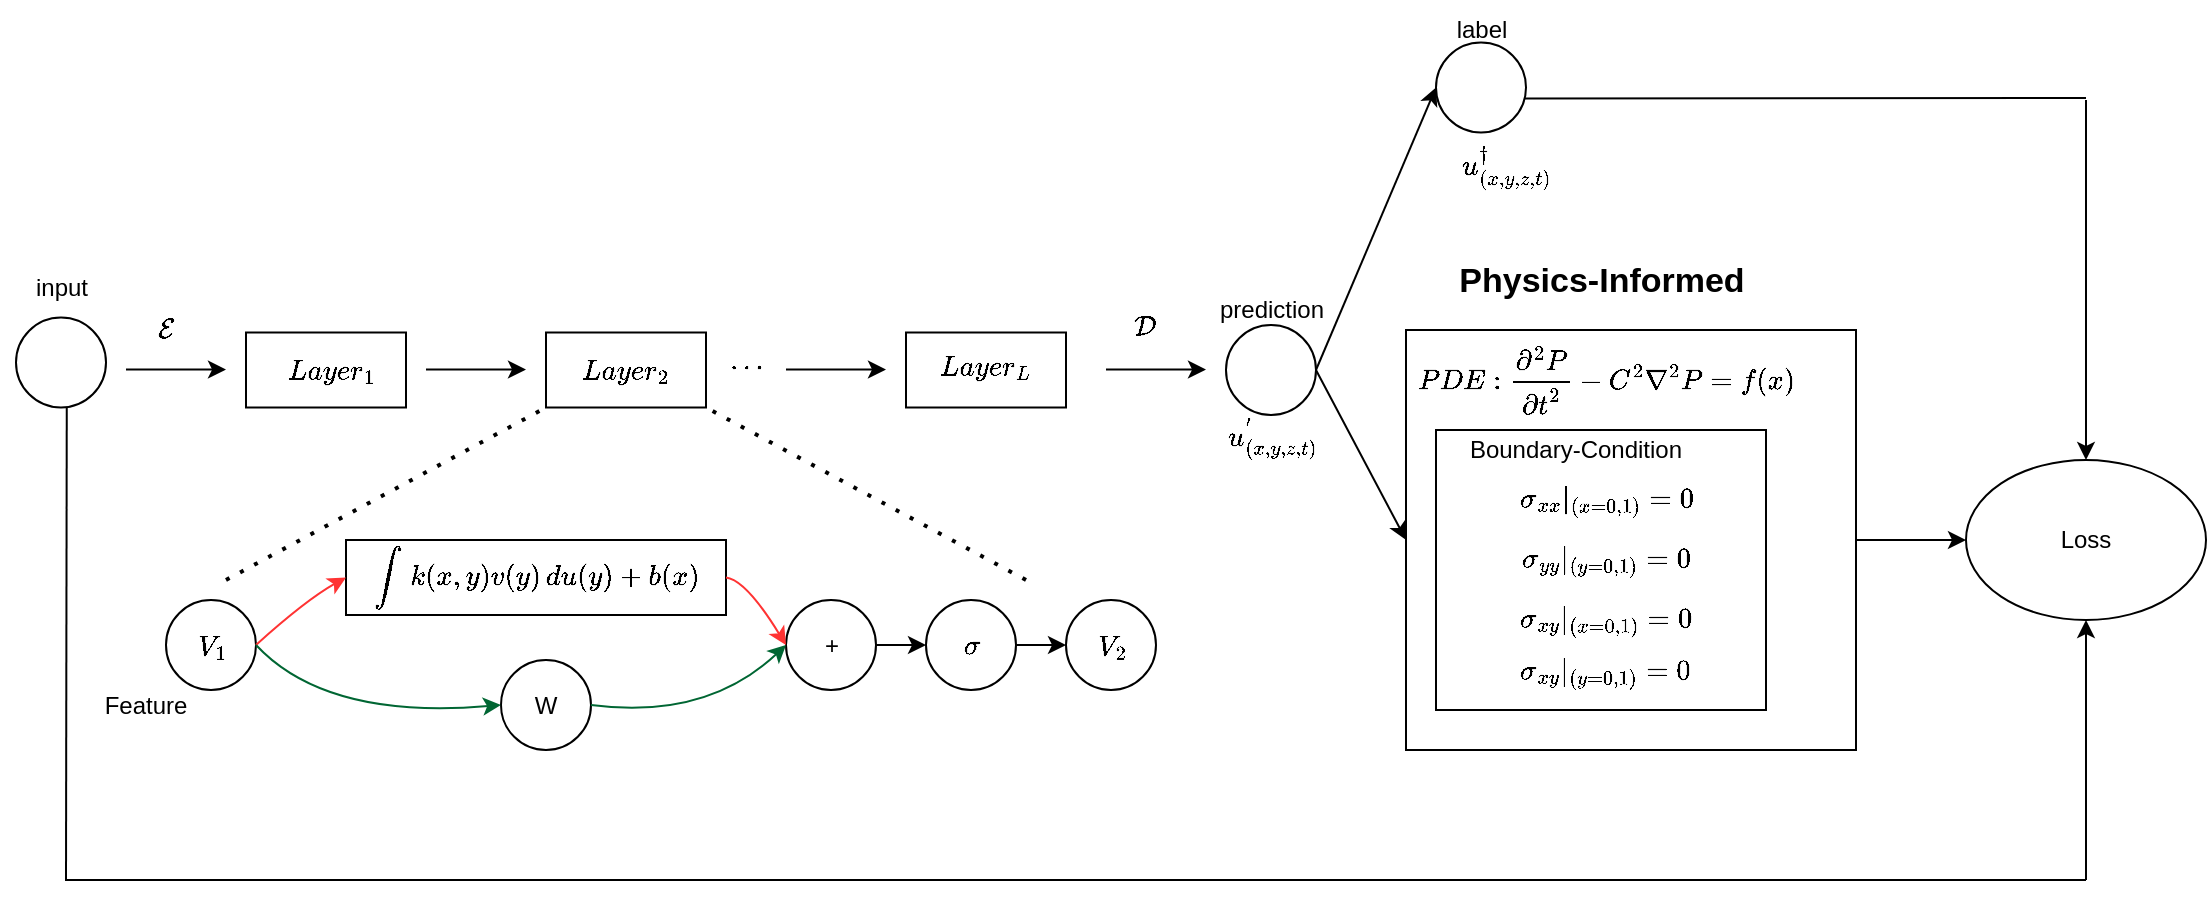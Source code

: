 <mxfile version="20.6.0" type="github">
  <diagram id="vNaFavaUtkI6E_ZRZSPJ" name="第 1 页">
    <mxGraphModel dx="-171" dy="781" grid="1" gridSize="10" guides="1" tooltips="1" connect="1" arrows="1" fold="1" page="1" pageScale="1" pageWidth="827" pageHeight="1169" math="1" shadow="0">
      <root>
        <mxCell id="0" />
        <mxCell id="1" parent="0" />
        <mxCell id="5DeH8LEnFmFn5Sq5zkg7-81" value="" style="endArrow=classic;html=1;rounded=0;" edge="1" parent="1">
          <mxGeometry width="50" height="50" relative="1" as="geometry">
            <mxPoint x="2320" y="1094.8" as="sourcePoint" />
            <mxPoint x="2370" y="1094.8" as="targetPoint" />
          </mxGeometry>
        </mxCell>
        <mxCell id="5DeH8LEnFmFn5Sq5zkg7-82" value="$$\mathcal{E}$$" style="text;html=1;strokeColor=none;fillColor=none;align=center;verticalAlign=middle;whiteSpace=wrap;rounded=0;" vertex="1" parent="1">
          <mxGeometry x="2310" y="1060" width="60" height="30" as="geometry" />
        </mxCell>
        <mxCell id="5DeH8LEnFmFn5Sq5zkg7-83" value="" style="endArrow=classic;html=1;rounded=0;" edge="1" parent="1">
          <mxGeometry width="50" height="50" relative="1" as="geometry">
            <mxPoint x="2810" y="1094.8" as="sourcePoint" />
            <mxPoint x="2860" y="1094.8" as="targetPoint" />
          </mxGeometry>
        </mxCell>
        <mxCell id="5DeH8LEnFmFn5Sq5zkg7-84" value="$$\mathcal{D}$$" style="text;html=1;strokeColor=none;fillColor=none;align=center;verticalAlign=middle;whiteSpace=wrap;rounded=0;" vertex="1" parent="1">
          <mxGeometry x="2800" y="1060" width="60" height="25" as="geometry" />
        </mxCell>
        <mxCell id="5DeH8LEnFmFn5Sq5zkg7-85" value="" style="rounded=0;whiteSpace=wrap;html=1;" vertex="1" parent="1">
          <mxGeometry x="2380" y="1076.25" width="80" height="37.5" as="geometry" />
        </mxCell>
        <mxCell id="5DeH8LEnFmFn5Sq5zkg7-86" value="$$ \mathcal{u}_{(x,y,z,t)}^{&#39;} $$" style="text;html=1;strokeColor=none;fillColor=none;align=center;verticalAlign=middle;whiteSpace=wrap;rounded=0;" vertex="1" parent="1">
          <mxGeometry x="2862.5" y="1113.75" width="60" height="30" as="geometry" />
        </mxCell>
        <mxCell id="5DeH8LEnFmFn5Sq5zkg7-87" value="" style="rounded=0;whiteSpace=wrap;html=1;" vertex="1" parent="1">
          <mxGeometry x="2530" y="1076.25" width="80" height="37.5" as="geometry" />
        </mxCell>
        <mxCell id="5DeH8LEnFmFn5Sq5zkg7-88" value="" style="endArrow=classic;html=1;rounded=0;" edge="1" parent="1">
          <mxGeometry width="50" height="50" relative="1" as="geometry">
            <mxPoint x="2470" y="1094.76" as="sourcePoint" />
            <mxPoint x="2520" y="1094.76" as="targetPoint" />
          </mxGeometry>
        </mxCell>
        <mxCell id="5DeH8LEnFmFn5Sq5zkg7-89" value="" style="rounded=0;whiteSpace=wrap;html=1;" vertex="1" parent="1">
          <mxGeometry x="2710" y="1076.25" width="80" height="37.5" as="geometry" />
        </mxCell>
        <mxCell id="5DeH8LEnFmFn5Sq5zkg7-90" value="" style="endArrow=classic;html=1;rounded=0;" edge="1" parent="1">
          <mxGeometry width="50" height="50" relative="1" as="geometry">
            <mxPoint x="2650" y="1094.76" as="sourcePoint" />
            <mxPoint x="2700" y="1094.76" as="targetPoint" />
          </mxGeometry>
        </mxCell>
        <mxCell id="5DeH8LEnFmFn5Sq5zkg7-91" value="$$\cdots$$" style="text;html=1;strokeColor=none;fillColor=none;align=center;verticalAlign=middle;whiteSpace=wrap;rounded=0;" vertex="1" parent="1">
          <mxGeometry x="2600" y="1080" width="60" height="25" as="geometry" />
        </mxCell>
        <mxCell id="5DeH8LEnFmFn5Sq5zkg7-92" value="" style="endArrow=none;dashed=1;html=1;dashPattern=1 3;strokeWidth=2;rounded=0;" edge="1" parent="1">
          <mxGeometry width="50" height="50" relative="1" as="geometry">
            <mxPoint x="2370" y="1200" as="sourcePoint" />
            <mxPoint x="2530" y="1113.75" as="targetPoint" />
          </mxGeometry>
        </mxCell>
        <mxCell id="5DeH8LEnFmFn5Sq5zkg7-93" value="" style="endArrow=none;dashed=1;html=1;dashPattern=1 3;strokeWidth=2;rounded=0;" edge="1" parent="1">
          <mxGeometry width="50" height="50" relative="1" as="geometry">
            <mxPoint x="2770" y="1200" as="sourcePoint" />
            <mxPoint x="2610" y="1113.75" as="targetPoint" />
          </mxGeometry>
        </mxCell>
        <mxCell id="5DeH8LEnFmFn5Sq5zkg7-94" value="" style="ellipse;whiteSpace=wrap;html=1;aspect=fixed;fillColor=none;" vertex="1" parent="1">
          <mxGeometry x="2870" y="1072.5" width="45" height="45" as="geometry" />
        </mxCell>
        <mxCell id="5DeH8LEnFmFn5Sq5zkg7-95" value="" style="ellipse;whiteSpace=wrap;html=1;aspect=fixed;" vertex="1" parent="1">
          <mxGeometry x="2265" y="1068.75" width="45" height="45" as="geometry" />
        </mxCell>
        <mxCell id="5DeH8LEnFmFn5Sq5zkg7-96" value="$$V_{1}$$" style="text;html=1;strokeColor=none;fillColor=none;align=center;verticalAlign=middle;whiteSpace=wrap;rounded=0;" vertex="1" parent="1">
          <mxGeometry x="2332.5" y="1217.5" width="60" height="30" as="geometry" />
        </mxCell>
        <mxCell id="5DeH8LEnFmFn5Sq5zkg7-97" value="" style="ellipse;whiteSpace=wrap;html=1;aspect=fixed;fillColor=none;" vertex="1" parent="1">
          <mxGeometry x="2340" y="1210" width="45" height="45" as="geometry" />
        </mxCell>
        <mxCell id="5DeH8LEnFmFn5Sq5zkg7-98" value="Feature" style="text;html=1;strokeColor=none;fillColor=none;align=center;verticalAlign=middle;whiteSpace=wrap;rounded=0;" vertex="1" parent="1">
          <mxGeometry x="2300" y="1247.5" width="60" height="30" as="geometry" />
        </mxCell>
        <mxCell id="5DeH8LEnFmFn5Sq5zkg7-99" value="" style="rounded=0;whiteSpace=wrap;html=1;" vertex="1" parent="1">
          <mxGeometry x="2430" y="1180" width="190" height="37.5" as="geometry" />
        </mxCell>
        <mxCell id="5DeH8LEnFmFn5Sq5zkg7-100" value="" style="ellipse;whiteSpace=wrap;html=1;aspect=fixed;" vertex="1" parent="1">
          <mxGeometry x="2507.5" y="1240" width="45" height="45" as="geometry" />
        </mxCell>
        <mxCell id="5DeH8LEnFmFn5Sq5zkg7-101" value="" style="ellipse;whiteSpace=wrap;html=1;aspect=fixed;" vertex="1" parent="1">
          <mxGeometry x="2650" y="1210" width="45" height="45" as="geometry" />
        </mxCell>
        <mxCell id="5DeH8LEnFmFn5Sq5zkg7-102" value="W" style="text;html=1;strokeColor=none;fillColor=none;align=center;verticalAlign=middle;whiteSpace=wrap;rounded=0;" vertex="1" parent="1">
          <mxGeometry x="2500" y="1247.5" width="60" height="30" as="geometry" />
        </mxCell>
        <mxCell id="5DeH8LEnFmFn5Sq5zkg7-103" value="" style="ellipse;whiteSpace=wrap;html=1;aspect=fixed;" vertex="1" parent="1">
          <mxGeometry x="2720" y="1210" width="45" height="45" as="geometry" />
        </mxCell>
        <mxCell id="5DeH8LEnFmFn5Sq5zkg7-104" value="" style="ellipse;whiteSpace=wrap;html=1;aspect=fixed;" vertex="1" parent="1">
          <mxGeometry x="2790" y="1210" width="45" height="45" as="geometry" />
        </mxCell>
        <mxCell id="5DeH8LEnFmFn5Sq5zkg7-105" value="$$Layer_{1}$$" style="text;html=1;strokeColor=none;fillColor=none;align=center;verticalAlign=middle;whiteSpace=wrap;rounded=0;" vertex="1" parent="1">
          <mxGeometry x="2392.5" y="1080" width="60" height="30" as="geometry" />
        </mxCell>
        <mxCell id="5DeH8LEnFmFn5Sq5zkg7-106" value="$$Layer_{2}$$" style="text;html=1;strokeColor=none;fillColor=none;align=center;verticalAlign=middle;whiteSpace=wrap;rounded=0;" vertex="1" parent="1">
          <mxGeometry x="2540" y="1080" width="60" height="30" as="geometry" />
        </mxCell>
        <mxCell id="5DeH8LEnFmFn5Sq5zkg7-107" value="$$Layer_{L}$$" style="text;html=1;strokeColor=none;fillColor=none;align=center;verticalAlign=middle;whiteSpace=wrap;rounded=0;" vertex="1" parent="1">
          <mxGeometry x="2720" y="1077.5" width="60" height="30" as="geometry" />
        </mxCell>
        <mxCell id="5DeH8LEnFmFn5Sq5zkg7-108" value="+" style="text;html=1;strokeColor=none;fillColor=none;align=center;verticalAlign=middle;whiteSpace=wrap;rounded=0;" vertex="1" parent="1">
          <mxGeometry x="2642.5" y="1217.5" width="60" height="30" as="geometry" />
        </mxCell>
        <mxCell id="5DeH8LEnFmFn5Sq5zkg7-109" value="$$\sigma$$" style="text;html=1;strokeColor=none;fillColor=none;align=center;verticalAlign=middle;whiteSpace=wrap;rounded=0;" vertex="1" parent="1">
          <mxGeometry x="2712.5" y="1217.5" width="60" height="30" as="geometry" />
        </mxCell>
        <mxCell id="5DeH8LEnFmFn5Sq5zkg7-110" value="$$V_{2}$$" style="text;html=1;strokeColor=none;fillColor=none;align=center;verticalAlign=middle;whiteSpace=wrap;rounded=0;" vertex="1" parent="1">
          <mxGeometry x="2782.5" y="1217.5" width="60" height="30" as="geometry" />
        </mxCell>
        <mxCell id="5DeH8LEnFmFn5Sq5zkg7-111" value="" style="curved=1;endArrow=classic;html=1;rounded=0;exitX=1;exitY=0.5;exitDx=0;exitDy=0;entryX=0;entryY=0.5;entryDx=0;entryDy=0;strokeColor=#FF3333;" edge="1" parent="1" source="5DeH8LEnFmFn5Sq5zkg7-97" target="5DeH8LEnFmFn5Sq5zkg7-99">
          <mxGeometry width="50" height="50" relative="1" as="geometry">
            <mxPoint x="2400" y="1217.5" as="sourcePoint" />
            <mxPoint x="2435" y="1167.5" as="targetPoint" />
            <Array as="points">
              <mxPoint x="2410" y="1210" />
            </Array>
          </mxGeometry>
        </mxCell>
        <mxCell id="5DeH8LEnFmFn5Sq5zkg7-112" value="" style="curved=1;endArrow=classic;html=1;rounded=0;exitX=1;exitY=0.5;exitDx=0;exitDy=0;entryX=0;entryY=0.5;entryDx=0;entryDy=0;strokeColor=#006633;" edge="1" parent="1" source="5DeH8LEnFmFn5Sq5zkg7-97" target="5DeH8LEnFmFn5Sq5zkg7-100">
          <mxGeometry width="50" height="50" relative="1" as="geometry">
            <mxPoint x="2395" y="1242.5" as="sourcePoint" />
            <mxPoint x="2480" y="1270" as="targetPoint" />
            <Array as="points">
              <mxPoint x="2420" y="1270" />
            </Array>
          </mxGeometry>
        </mxCell>
        <mxCell id="5DeH8LEnFmFn5Sq5zkg7-113" value="" style="curved=1;endArrow=classic;html=1;rounded=0;exitX=1;exitY=0.5;exitDx=0;exitDy=0;entryX=0;entryY=0.5;entryDx=0;entryDy=0;strokeColor=#006633;" edge="1" parent="1" source="5DeH8LEnFmFn5Sq5zkg7-100" target="5DeH8LEnFmFn5Sq5zkg7-101">
          <mxGeometry width="50" height="50" relative="1" as="geometry">
            <mxPoint x="2560" y="1260" as="sourcePoint" />
            <mxPoint x="2650" y="1270" as="targetPoint" />
            <Array as="points">
              <mxPoint x="2610" y="1270" />
            </Array>
          </mxGeometry>
        </mxCell>
        <mxCell id="5DeH8LEnFmFn5Sq5zkg7-114" value="" style="curved=1;endArrow=classic;html=1;rounded=0;exitX=1;exitY=0.5;exitDx=0;exitDy=0;entryX=0;entryY=0.5;entryDx=0;entryDy=0;strokeColor=#FF3333;" edge="1" parent="1" source="5DeH8LEnFmFn5Sq5zkg7-99" target="5DeH8LEnFmFn5Sq5zkg7-101">
          <mxGeometry width="50" height="50" relative="1" as="geometry">
            <mxPoint x="2630" y="1190" as="sourcePoint" />
            <mxPoint x="2727.5" y="1160" as="targetPoint" />
            <Array as="points">
              <mxPoint x="2630" y="1200" />
            </Array>
          </mxGeometry>
        </mxCell>
        <mxCell id="5DeH8LEnFmFn5Sq5zkg7-115" value="" style="endArrow=classic;html=1;rounded=0;exitX=1;exitY=0.5;exitDx=0;exitDy=0;entryX=0;entryY=0.5;entryDx=0;entryDy=0;" edge="1" parent="1" source="5DeH8LEnFmFn5Sq5zkg7-101" target="5DeH8LEnFmFn5Sq5zkg7-103">
          <mxGeometry width="50" height="50" relative="1" as="geometry">
            <mxPoint x="2660" y="1270" as="sourcePoint" />
            <mxPoint x="2700" y="1270" as="targetPoint" />
          </mxGeometry>
        </mxCell>
        <mxCell id="5DeH8LEnFmFn5Sq5zkg7-116" value="" style="endArrow=classic;html=1;rounded=0;exitX=1;exitY=0.5;exitDx=0;exitDy=0;entryX=0;entryY=0.5;entryDx=0;entryDy=0;" edge="1" parent="1" source="5DeH8LEnFmFn5Sq5zkg7-103" target="5DeH8LEnFmFn5Sq5zkg7-104">
          <mxGeometry width="50" height="50" relative="1" as="geometry">
            <mxPoint x="2705.0" y="1242.5" as="sourcePoint" />
            <mxPoint x="2730.0" y="1242.5" as="targetPoint" />
          </mxGeometry>
        </mxCell>
        <mxCell id="5DeH8LEnFmFn5Sq5zkg7-117" value="$$\int_{}^{} k(x,y)v(y)\,du(y)&amp;nbsp; +b(x)$$" style="text;html=1;strokeColor=none;fillColor=none;align=center;verticalAlign=middle;whiteSpace=wrap;rounded=0;" vertex="1" parent="1">
          <mxGeometry x="2438.75" y="1183.75" width="172.5" height="30" as="geometry" />
        </mxCell>
        <mxCell id="5DeH8LEnFmFn5Sq5zkg7-118" value="" style="endArrow=classic;html=1;rounded=0;exitX=1;exitY=0.5;exitDx=0;exitDy=0;entryX=0;entryY=0.5;entryDx=0;entryDy=0;" edge="1" parent="1" source="5DeH8LEnFmFn5Sq5zkg7-94" target="5DeH8LEnFmFn5Sq5zkg7-136">
          <mxGeometry width="50" height="50" relative="1" as="geometry">
            <mxPoint x="2970" y="1100" as="sourcePoint" />
            <mxPoint x="3020" y="1100" as="targetPoint" />
          </mxGeometry>
        </mxCell>
        <mxCell id="5DeH8LEnFmFn5Sq5zkg7-119" value="prediction" style="text;html=1;strokeColor=none;fillColor=none;align=center;verticalAlign=middle;whiteSpace=wrap;rounded=0;" vertex="1" parent="1">
          <mxGeometry x="2862.5" y="1050" width="60" height="30" as="geometry" />
        </mxCell>
        <mxCell id="5DeH8LEnFmFn5Sq5zkg7-120" value="input" style="text;html=1;strokeColor=none;fillColor=none;align=center;verticalAlign=middle;whiteSpace=wrap;rounded=0;" vertex="1" parent="1">
          <mxGeometry x="2257.5" y="1038.75" width="60" height="30" as="geometry" />
        </mxCell>
        <mxCell id="5DeH8LEnFmFn5Sq5zkg7-121" value="" style="ellipse;whiteSpace=wrap;html=1;fillColor=none;" vertex="1" parent="1">
          <mxGeometry x="3240" y="1140" width="120" height="80" as="geometry" />
        </mxCell>
        <mxCell id="5DeH8LEnFmFn5Sq5zkg7-122" value="Loss" style="text;html=1;strokeColor=none;fillColor=none;align=center;verticalAlign=middle;whiteSpace=wrap;rounded=0;" vertex="1" parent="1">
          <mxGeometry x="3270" y="1165" width="60" height="30" as="geometry" />
        </mxCell>
        <mxCell id="5DeH8LEnFmFn5Sq5zkg7-123" value="" style="endArrow=classic;html=1;rounded=0;exitX=1;exitY=0.5;exitDx=0;exitDy=0;entryX=0;entryY=0.5;entryDx=0;entryDy=0;" edge="1" parent="1" source="5DeH8LEnFmFn5Sq5zkg7-94" target="5DeH8LEnFmFn5Sq5zkg7-125">
          <mxGeometry width="50" height="50" relative="1" as="geometry">
            <mxPoint x="2950.0" y="1185" as="sourcePoint" />
            <mxPoint x="2970" y="1130" as="targetPoint" />
          </mxGeometry>
        </mxCell>
        <mxCell id="5DeH8LEnFmFn5Sq5zkg7-124" value="&lt;font style=&quot;font-size: 17px;&quot;&gt;&lt;b&gt;Physics-Informed&lt;/b&gt;&lt;/font&gt;" style="text;html=1;strokeColor=none;fillColor=none;align=center;verticalAlign=middle;whiteSpace=wrap;rounded=0;" vertex="1" parent="1">
          <mxGeometry x="2967.5" y="1026.25" width="180" height="50" as="geometry" />
        </mxCell>
        <mxCell id="5DeH8LEnFmFn5Sq5zkg7-125" value="" style="rounded=0;whiteSpace=wrap;html=1;fillColor=none;" vertex="1" parent="1">
          <mxGeometry x="2960" y="1075" width="225" height="210" as="geometry" />
        </mxCell>
        <mxCell id="5DeH8LEnFmFn5Sq5zkg7-126" value="$$PDE:\frac{{\partial&amp;nbsp;&lt;br&gt;}^2 P&amp;nbsp; }{{\partial t}^{2}} - C^2 {\nabla}^{2} P =f(x)$$" style="text;html=1;strokeColor=none;fillColor=none;align=center;verticalAlign=middle;whiteSpace=wrap;rounded=0;" vertex="1" parent="1">
          <mxGeometry x="2990" y="1085" width="140" height="30" as="geometry" />
        </mxCell>
        <mxCell id="5DeH8LEnFmFn5Sq5zkg7-127" value="$$\sigma_{xx}|_{(x=0,1)} =0$$" style="text;html=1;strokeColor=none;fillColor=none;align=center;verticalAlign=middle;whiteSpace=wrap;rounded=0;" vertex="1" parent="1">
          <mxGeometry x="2990" y="1145" width="140" height="30" as="geometry" />
        </mxCell>
        <mxCell id="5DeH8LEnFmFn5Sq5zkg7-128" value="$$\sigma_{xy}|_{(x=0,1)} =0$$" style="text;html=1;strokeColor=none;fillColor=none;align=center;verticalAlign=middle;whiteSpace=wrap;rounded=0;" vertex="1" parent="1">
          <mxGeometry x="2990" y="1205" width="140" height="30" as="geometry" />
        </mxCell>
        <mxCell id="5DeH8LEnFmFn5Sq5zkg7-129" value="$$\sigma_{yy}|_{(y=0,1)} =0$$" style="text;html=1;strokeColor=none;fillColor=none;align=center;verticalAlign=middle;whiteSpace=wrap;rounded=0;" vertex="1" parent="1">
          <mxGeometry x="2990" y="1175" width="140" height="30" as="geometry" />
        </mxCell>
        <mxCell id="5DeH8LEnFmFn5Sq5zkg7-130" value="$$\sigma_{xy}|_{(y=0,1)} =0$$" style="text;html=1;strokeColor=none;fillColor=none;align=center;verticalAlign=middle;whiteSpace=wrap;rounded=0;" vertex="1" parent="1">
          <mxGeometry x="2990" y="1231.25" width="140" height="30" as="geometry" />
        </mxCell>
        <mxCell id="5DeH8LEnFmFn5Sq5zkg7-131" value="" style="rounded=0;whiteSpace=wrap;html=1;fillColor=none;" vertex="1" parent="1">
          <mxGeometry x="2975" y="1125" width="165" height="140" as="geometry" />
        </mxCell>
        <mxCell id="5DeH8LEnFmFn5Sq5zkg7-132" value="Boundary-Condition" style="text;html=1;strokeColor=none;fillColor=none;align=center;verticalAlign=middle;whiteSpace=wrap;rounded=0;" vertex="1" parent="1">
          <mxGeometry x="2975" y="1125" width="140" height="20" as="geometry" />
        </mxCell>
        <mxCell id="5DeH8LEnFmFn5Sq5zkg7-133" value="" style="endArrow=classic;html=1;rounded=0;fontSize=17;exitX=1;exitY=0.5;exitDx=0;exitDy=0;entryX=0;entryY=0.5;entryDx=0;entryDy=0;" edge="1" parent="1" source="5DeH8LEnFmFn5Sq5zkg7-125" target="5DeH8LEnFmFn5Sq5zkg7-121">
          <mxGeometry width="50" height="50" relative="1" as="geometry">
            <mxPoint x="3260" y="1146.25" as="sourcePoint" />
            <mxPoint x="3380" y="1179.5" as="targetPoint" />
          </mxGeometry>
        </mxCell>
        <mxCell id="5DeH8LEnFmFn5Sq5zkg7-134" value="" style="endArrow=none;html=1;rounded=0;fontSize=17;endFill=0;" edge="1" parent="1">
          <mxGeometry width="50" height="50" relative="1" as="geometry">
            <mxPoint x="3010" y="959.29" as="sourcePoint" />
            <mxPoint x="3300" y="959" as="targetPoint" />
          </mxGeometry>
        </mxCell>
        <mxCell id="5DeH8LEnFmFn5Sq5zkg7-135" value="" style="endArrow=classic;html=1;rounded=0;fontSize=17;entryX=0.5;entryY=0;entryDx=0;entryDy=0;" edge="1" parent="1" target="5DeH8LEnFmFn5Sq5zkg7-121">
          <mxGeometry width="50" height="50" relative="1" as="geometry">
            <mxPoint x="3300" y="960" as="sourcePoint" />
            <mxPoint x="3299.47" y="1112.5" as="targetPoint" />
          </mxGeometry>
        </mxCell>
        <mxCell id="5DeH8LEnFmFn5Sq5zkg7-136" value="" style="ellipse;whiteSpace=wrap;html=1;aspect=fixed;" vertex="1" parent="1">
          <mxGeometry x="2975" y="931.25" width="45" height="45" as="geometry" />
        </mxCell>
        <mxCell id="5DeH8LEnFmFn5Sq5zkg7-137" value="label" style="text;html=1;strokeColor=none;fillColor=none;align=center;verticalAlign=middle;whiteSpace=wrap;rounded=0;" vertex="1" parent="1">
          <mxGeometry x="2967.5" y="910" width="60" height="30" as="geometry" />
        </mxCell>
        <mxCell id="5DeH8LEnFmFn5Sq5zkg7-138" value="" style="endArrow=none;html=1;rounded=0;fontSize=17;endFill=0;" edge="1" parent="1">
          <mxGeometry width="50" height="50" relative="1" as="geometry">
            <mxPoint x="2290.38" y="1113.75" as="sourcePoint" />
            <mxPoint x="2290" y="1350.485" as="targetPoint" />
          </mxGeometry>
        </mxCell>
        <mxCell id="5DeH8LEnFmFn5Sq5zkg7-139" value="" style="endArrow=none;html=1;rounded=0;fontSize=17;endFill=0;" edge="1" parent="1">
          <mxGeometry width="50" height="50" relative="1" as="geometry">
            <mxPoint x="2290" y="1350" as="sourcePoint" />
            <mxPoint x="3300" y="1350" as="targetPoint" />
          </mxGeometry>
        </mxCell>
        <mxCell id="5DeH8LEnFmFn5Sq5zkg7-140" value="" style="endArrow=classic;html=1;rounded=0;fontSize=17;" edge="1" parent="1" target="5DeH8LEnFmFn5Sq5zkg7-121">
          <mxGeometry width="50" height="50" relative="1" as="geometry">
            <mxPoint x="3300" y="1350" as="sourcePoint" />
            <mxPoint x="3110" y="1180" as="targetPoint" />
          </mxGeometry>
        </mxCell>
        <mxCell id="5DeH8LEnFmFn5Sq5zkg7-141" value="$$ \mathcal{u}_{(x,y,z,t)}^{\dagger}$$" style="text;html=1;strokeColor=none;fillColor=none;align=center;verticalAlign=middle;whiteSpace=wrap;rounded=0;" vertex="1" parent="1">
          <mxGeometry x="2980" y="978.75" width="60" height="30" as="geometry" />
        </mxCell>
      </root>
    </mxGraphModel>
  </diagram>
</mxfile>
